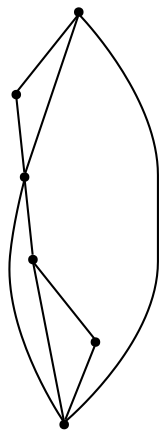 graph {
  node [shape=point,comment="{\"directed\":false,\"doi\":\"10.4230/LIPIcs.GD.2024.30\",\"figure\":\"14 (2)\"}"]

  v0 [pos="675.6986088232115,2116.153384227741"]
  v1 [pos="661.5529942216765,2140.649953705335"]
  v2 [pos="661.5447267672046,2091.66062958328"]
  v3 [pos="633.2535611599383,2140.649953705335"]
  v4 [pos="619.1122074772464,2116.153384227741"]
  v5 [pos="633.2535611599383,2091.6565604279376"]

  v4 -- v2 [id="-2",pos="619.1122074772464,2116.153384227741 661.5447267672046,2091.66062958328 661.5447267672046,2091.66062958328 661.5447267672046,2091.66062958328"]
  v4 -- v5 [id="-3",pos="619.1122074772464,2116.153384227741 633.2535611599383,2091.6565604279376 633.2535611599383,2091.6565604279376 633.2535611599383,2091.6565604279376"]
  v3 -- v4 [id="-5",pos="633.2535611599383,2140.649953705335 619.1122074772464,2116.153384227741 619.1122074772464,2116.153384227741 619.1122074772464,2116.153384227741"]
  v5 -- v2 [id="-6",pos="633.2535611599383,2091.6565604279376 661.5447267672046,2091.66062958328 661.5447267672046,2091.66062958328 661.5447267672046,2091.66062958328"]
  v3 -- v0 [id="-8",pos="633.2535611599383,2140.649953705335 675.6986088232115,2116.153384227741 675.6986088232115,2116.153384227741 675.6986088232115,2116.153384227741"]
  v2 -- v0 [id="-10",pos="661.5447267672046,2091.66062958328 675.6986088232115,2116.153384227741 675.6986088232115,2116.153384227741 675.6986088232115,2116.153384227741"]
  v1 -- v3 [id="-11",pos="661.5529942216765,2140.649953705335 633.2535611599383,2140.649953705335 633.2535611599383,2140.649953705335 633.2535611599383,2140.649953705335"]
  v2 -- v3 [id="-12",pos="661.5447267672046,2091.66062958328 633.2535611599383,2140.649953705335 633.2535611599383,2140.649953705335 633.2535611599383,2140.649953705335"]
  v0 -- v1 [id="-16",pos="675.6986088232115,2116.153384227741 661.5529942216765,2140.649953705335 661.5529942216765,2140.649953705335 661.5529942216765,2140.649953705335"]
}
